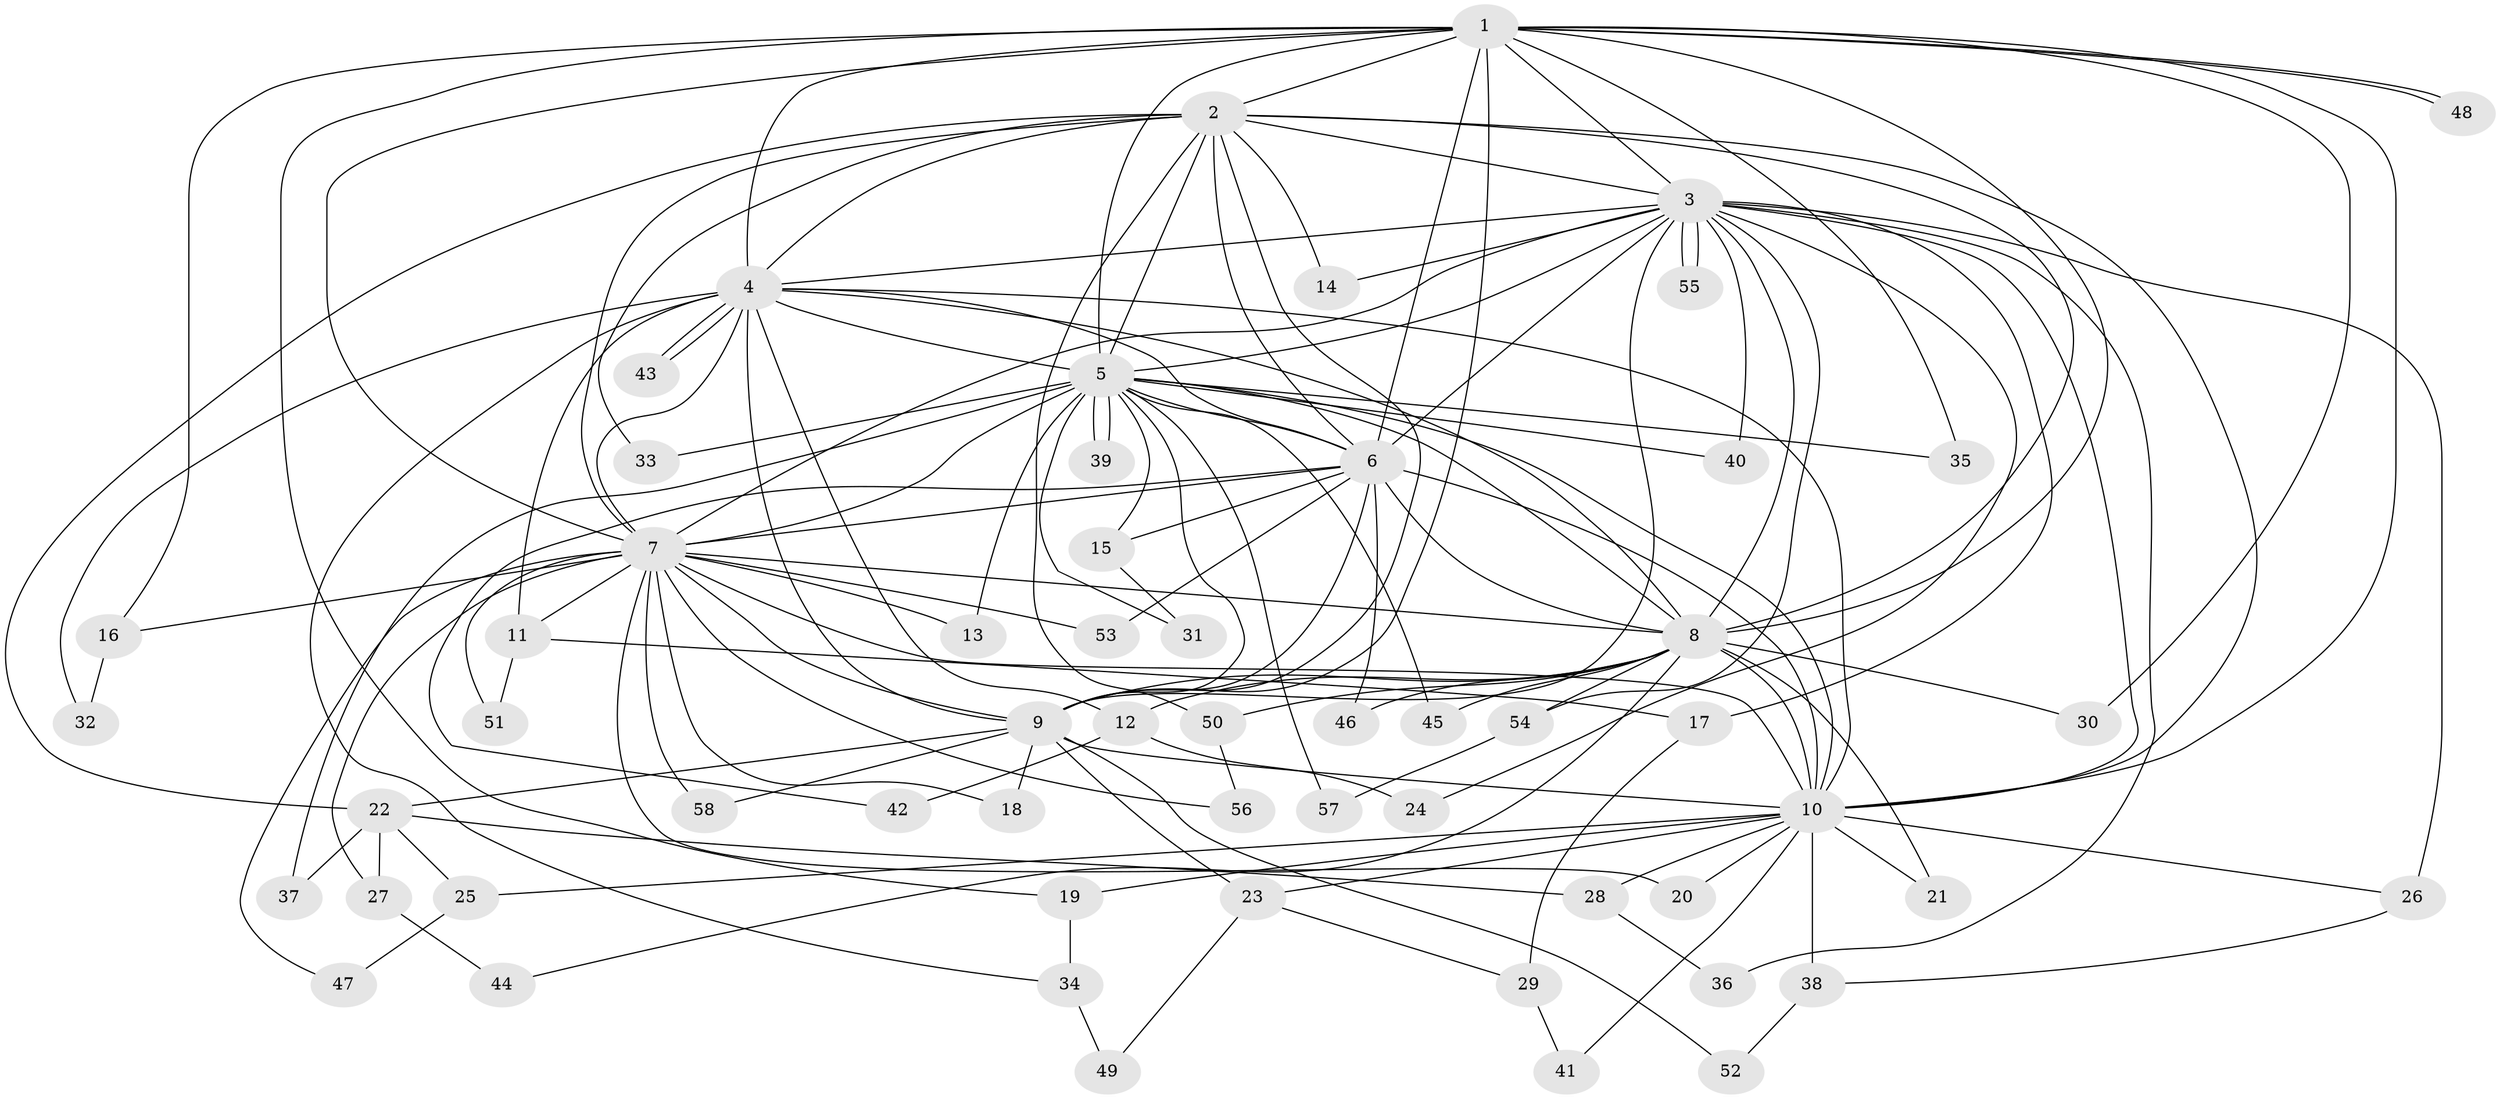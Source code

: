 // Generated by graph-tools (version 1.1) at 2025/34/03/09/25 02:34:35]
// undirected, 58 vertices, 141 edges
graph export_dot {
graph [start="1"]
  node [color=gray90,style=filled];
  1;
  2;
  3;
  4;
  5;
  6;
  7;
  8;
  9;
  10;
  11;
  12;
  13;
  14;
  15;
  16;
  17;
  18;
  19;
  20;
  21;
  22;
  23;
  24;
  25;
  26;
  27;
  28;
  29;
  30;
  31;
  32;
  33;
  34;
  35;
  36;
  37;
  38;
  39;
  40;
  41;
  42;
  43;
  44;
  45;
  46;
  47;
  48;
  49;
  50;
  51;
  52;
  53;
  54;
  55;
  56;
  57;
  58;
  1 -- 2;
  1 -- 3;
  1 -- 4;
  1 -- 5;
  1 -- 6;
  1 -- 7;
  1 -- 8;
  1 -- 9;
  1 -- 10;
  1 -- 16;
  1 -- 19;
  1 -- 30;
  1 -- 35;
  1 -- 48;
  1 -- 48;
  2 -- 3;
  2 -- 4;
  2 -- 5;
  2 -- 6;
  2 -- 7;
  2 -- 8;
  2 -- 9;
  2 -- 10;
  2 -- 14;
  2 -- 22;
  2 -- 33;
  2 -- 50;
  3 -- 4;
  3 -- 5;
  3 -- 6;
  3 -- 7;
  3 -- 8;
  3 -- 9;
  3 -- 10;
  3 -- 14;
  3 -- 17;
  3 -- 24;
  3 -- 26;
  3 -- 36;
  3 -- 40;
  3 -- 54;
  3 -- 55;
  3 -- 55;
  4 -- 5;
  4 -- 6;
  4 -- 7;
  4 -- 8;
  4 -- 9;
  4 -- 10;
  4 -- 11;
  4 -- 12;
  4 -- 32;
  4 -- 34;
  4 -- 43;
  4 -- 43;
  5 -- 6;
  5 -- 7;
  5 -- 8;
  5 -- 9;
  5 -- 10;
  5 -- 13;
  5 -- 15;
  5 -- 31;
  5 -- 33;
  5 -- 35;
  5 -- 37;
  5 -- 39;
  5 -- 39;
  5 -- 40;
  5 -- 45;
  5 -- 57;
  6 -- 7;
  6 -- 8;
  6 -- 9;
  6 -- 10;
  6 -- 15;
  6 -- 42;
  6 -- 46;
  6 -- 53;
  7 -- 8;
  7 -- 9;
  7 -- 10;
  7 -- 11;
  7 -- 13;
  7 -- 16;
  7 -- 18;
  7 -- 20;
  7 -- 27;
  7 -- 47;
  7 -- 51;
  7 -- 53;
  7 -- 56;
  7 -- 58;
  8 -- 9;
  8 -- 10;
  8 -- 12;
  8 -- 21;
  8 -- 30;
  8 -- 44;
  8 -- 45;
  8 -- 46;
  8 -- 50;
  8 -- 54;
  9 -- 10;
  9 -- 18;
  9 -- 22;
  9 -- 23;
  9 -- 52;
  9 -- 58;
  10 -- 19;
  10 -- 20;
  10 -- 21;
  10 -- 23;
  10 -- 25;
  10 -- 26;
  10 -- 28;
  10 -- 38;
  10 -- 41;
  11 -- 17;
  11 -- 51;
  12 -- 24;
  12 -- 42;
  15 -- 31;
  16 -- 32;
  17 -- 29;
  19 -- 34;
  22 -- 25;
  22 -- 27;
  22 -- 28;
  22 -- 37;
  23 -- 29;
  23 -- 49;
  25 -- 47;
  26 -- 38;
  27 -- 44;
  28 -- 36;
  29 -- 41;
  34 -- 49;
  38 -- 52;
  50 -- 56;
  54 -- 57;
}
